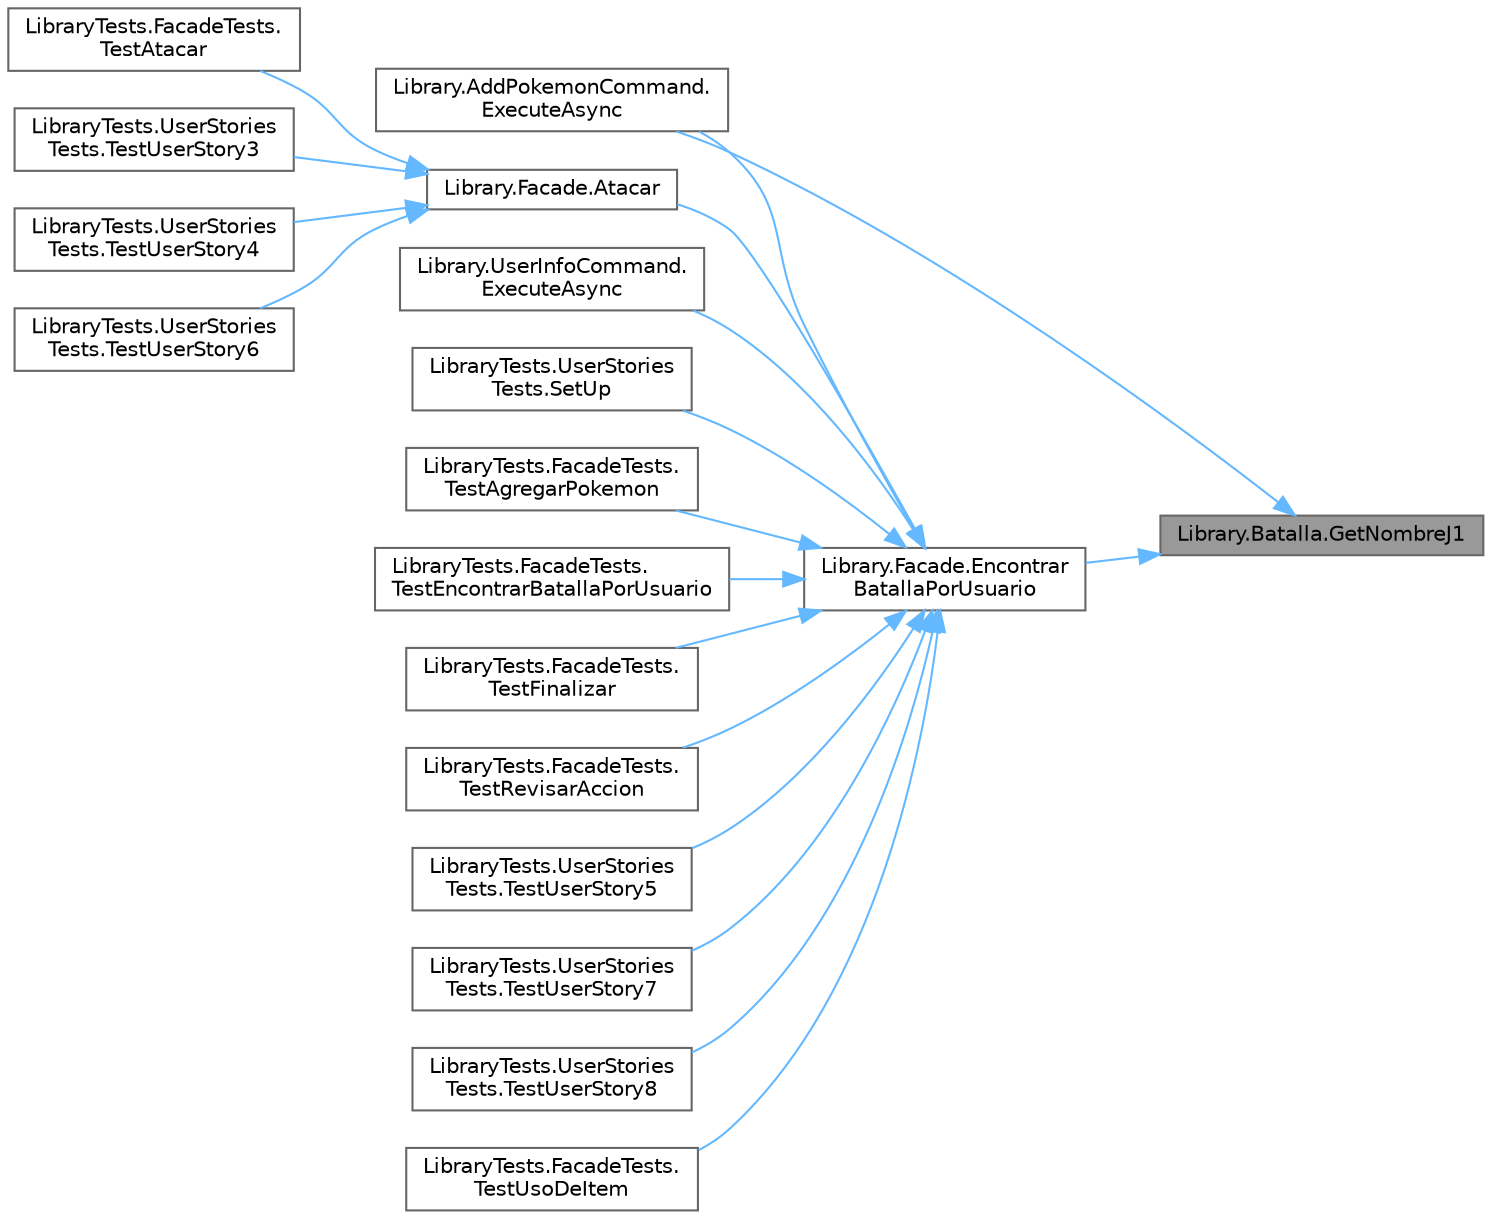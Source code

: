 digraph "Library.Batalla.GetNombreJ1"
{
 // INTERACTIVE_SVG=YES
 // LATEX_PDF_SIZE
  bgcolor="transparent";
  edge [fontname=Helvetica,fontsize=10,labelfontname=Helvetica,labelfontsize=10];
  node [fontname=Helvetica,fontsize=10,shape=box,height=0.2,width=0.4];
  rankdir="RL";
  Node1 [id="Node000001",label="Library.Batalla.GetNombreJ1",height=0.2,width=0.4,color="gray40", fillcolor="grey60", style="filled", fontcolor="black",tooltip="Devuelve el nombre del Jugador 1."];
  Node1 -> Node2 [id="edge1_Node000001_Node000002",dir="back",color="steelblue1",style="solid",tooltip=" "];
  Node2 [id="Node000002",label="Library.Facade.Encontrar\lBatallaPorUsuario",height=0.2,width=0.4,color="grey40", fillcolor="white", style="filled",URL="$classLibrary_1_1Facade.html#ae2cfaea4c9c3f6e400276ce3eb675fc5",tooltip="Busca la batalla según el usuario ingresado."];
  Node2 -> Node3 [id="edge2_Node000002_Node000003",dir="back",color="steelblue1",style="solid",tooltip=" "];
  Node3 [id="Node000003",label="Library.Facade.Atacar",height=0.2,width=0.4,color="grey40", fillcolor="white", style="filled",URL="$classLibrary_1_1Facade.html#a3f677996d74c9736c75f387f24ff0c40",tooltip="Valida y realiza el ataque."];
  Node3 -> Node4 [id="edge3_Node000003_Node000004",dir="back",color="steelblue1",style="solid",tooltip=" "];
  Node4 [id="Node000004",label="LibraryTests.FacadeTests.\lTestAtacar",height=0.2,width=0.4,color="grey40", fillcolor="white", style="filled",URL="$classLibraryTests_1_1FacadeTests.html#af22f93966c93bc6fe2965ce061b62d68",tooltip="Este test comprueba que se pueda atacar correctamente durante la batalla."];
  Node3 -> Node5 [id="edge4_Node000003_Node000005",dir="back",color="steelblue1",style="solid",tooltip=" "];
  Node5 [id="Node000005",label="LibraryTests.UserStories\lTests.TestUserStory3",height=0.2,width=0.4,color="grey40", fillcolor="white", style="filled",URL="$classLibraryTests_1_1UserStoriesTests.html#a883c55f00a8c9bbfdae8dde41e5abd5b",tooltip="Este test comprueba la historia de usuario 3."];
  Node3 -> Node6 [id="edge5_Node000003_Node000006",dir="back",color="steelblue1",style="solid",tooltip=" "];
  Node6 [id="Node000006",label="LibraryTests.UserStories\lTests.TestUserStory4",height=0.2,width=0.4,color="grey40", fillcolor="white", style="filled",URL="$classLibraryTests_1_1UserStoriesTests.html#a29d230cc97f8e77e6587b51d04d34aa5",tooltip="Este test comprueba la historia de usuario 4."];
  Node3 -> Node7 [id="edge6_Node000003_Node000007",dir="back",color="steelblue1",style="solid",tooltip=" "];
  Node7 [id="Node000007",label="LibraryTests.UserStories\lTests.TestUserStory6",height=0.2,width=0.4,color="grey40", fillcolor="white", style="filled",URL="$classLibraryTests_1_1UserStoriesTests.html#aac9f6eeb44dbeb33c33a2a4c2dd34da4",tooltip="Este test comprueba la historia de usuario 6."];
  Node2 -> Node8 [id="edge7_Node000002_Node000008",dir="back",color="steelblue1",style="solid",tooltip=" "];
  Node8 [id="Node000008",label="Library.AddPokemonCommand.\lExecuteAsync",height=0.2,width=0.4,color="grey40", fillcolor="white", style="filled",URL="$classLibrary_1_1AddPokemonCommand.html#ad07c566da5e79577fed7d4865345464a",tooltip="Implementa el comando 'atacar'. Este comando permite al jugador realizar un ataque durante la batalla..."];
  Node2 -> Node9 [id="edge8_Node000002_Node000009",dir="back",color="steelblue1",style="solid",tooltip=" "];
  Node9 [id="Node000009",label="Library.UserInfoCommand.\lExecuteAsync",height=0.2,width=0.4,color="grey40", fillcolor="white", style="filled",URL="$classLibrary_1_1UserInfoCommand.html#ab5bcd91fcf255d4589b30f00a6927ab9",tooltip="Implementa el comando 'userinfo', alias 'who' o 'whois' del bot."];
  Node2 -> Node10 [id="edge9_Node000002_Node000010",dir="back",color="steelblue1",style="solid",tooltip=" "];
  Node10 [id="Node000010",label="LibraryTests.UserStories\lTests.SetUp",height=0.2,width=0.4,color="grey40", fillcolor="white", style="filled",URL="$classLibraryTests_1_1UserStoriesTests.html#ad72f3487f7ce4e7128da2f9156ea2d44",tooltip="En este OneTimeSetUp instanciamos objetos que necesitaremos para testear."];
  Node2 -> Node11 [id="edge10_Node000002_Node000011",dir="back",color="steelblue1",style="solid",tooltip=" "];
  Node11 [id="Node000011",label="LibraryTests.FacadeTests.\lTestAgregarPokemon",height=0.2,width=0.4,color="grey40", fillcolor="white", style="filled",URL="$classLibraryTests_1_1FacadeTests.html#ae7d0bc19b8da0b9b12971d1837cc31ec",tooltip="Este test comprueba que se pueda agregar un Pokémon durante la batalla."];
  Node2 -> Node12 [id="edge11_Node000002_Node000012",dir="back",color="steelblue1",style="solid",tooltip=" "];
  Node12 [id="Node000012",label="LibraryTests.FacadeTests.\lTestEncontrarBatallaPorUsuario",height=0.2,width=0.4,color="grey40", fillcolor="white", style="filled",URL="$classLibraryTests_1_1FacadeTests.html#ae1eaae8f94aa3c79bbf3611d395e5203",tooltip="Este test comprueba que se pueda encontrar una batalla de la lista de batallas por el nombre de un ju..."];
  Node2 -> Node13 [id="edge12_Node000002_Node000013",dir="back",color="steelblue1",style="solid",tooltip=" "];
  Node13 [id="Node000013",label="LibraryTests.FacadeTests.\lTestFinalizar",height=0.2,width=0.4,color="grey40", fillcolor="white", style="filled",URL="$classLibraryTests_1_1FacadeTests.html#ae9d79d8fc2d766b3f84301b4eec15d3e",tooltip="Este test permite comprobar que se finaliza efectivamente la batalla con este método."];
  Node2 -> Node14 [id="edge13_Node000002_Node000014",dir="back",color="steelblue1",style="solid",tooltip=" "];
  Node14 [id="Node000014",label="LibraryTests.FacadeTests.\lTestRevisarAccion",height=0.2,width=0.4,color="grey40", fillcolor="white", style="filled",URL="$classLibraryTests_1_1FacadeTests.html#a057c64e69aab56c0080df6a41185ccf2",tooltip="Este test comprueba que se pueda revisar correctamente si un jugador tiene permitido realizar una acc..."];
  Node2 -> Node15 [id="edge14_Node000002_Node000015",dir="back",color="steelblue1",style="solid",tooltip=" "];
  Node15 [id="Node000015",label="LibraryTests.UserStories\lTests.TestUserStory5",height=0.2,width=0.4,color="grey40", fillcolor="white", style="filled",URL="$classLibraryTests_1_1UserStoriesTests.html#a5e44dd67db565a27c001db09a005aa26",tooltip="Este test comprueba la historia de usuario 5."];
  Node2 -> Node16 [id="edge15_Node000002_Node000016",dir="back",color="steelblue1",style="solid",tooltip=" "];
  Node16 [id="Node000016",label="LibraryTests.UserStories\lTests.TestUserStory7",height=0.2,width=0.4,color="grey40", fillcolor="white", style="filled",URL="$classLibraryTests_1_1UserStoriesTests.html#a35a6fc61e1853f1ebec52d7fe39eff9b",tooltip="Este test comprueba la historia de usuario 7."];
  Node2 -> Node17 [id="edge16_Node000002_Node000017",dir="back",color="steelblue1",style="solid",tooltip=" "];
  Node17 [id="Node000017",label="LibraryTests.UserStories\lTests.TestUserStory8",height=0.2,width=0.4,color="grey40", fillcolor="white", style="filled",URL="$classLibraryTests_1_1UserStoriesTests.html#a7a9e941044e99000f4679d42d02c80fb",tooltip="Este test comprueba la historia de usuario 8."];
  Node2 -> Node18 [id="edge17_Node000002_Node000018",dir="back",color="steelblue1",style="solid",tooltip=" "];
  Node18 [id="Node000018",label="LibraryTests.FacadeTests.\lTestUsoDeItem",height=0.2,width=0.4,color="grey40", fillcolor="white", style="filled",URL="$classLibraryTests_1_1FacadeTests.html#ae4c1e2218823ca49f29c0154a189cbfe",tooltip="Este test comprueba que se pueda usar un item correctamente durante la batalla."];
  Node1 -> Node8 [id="edge18_Node000001_Node000008",dir="back",color="steelblue1",style="solid",tooltip=" "];
}
